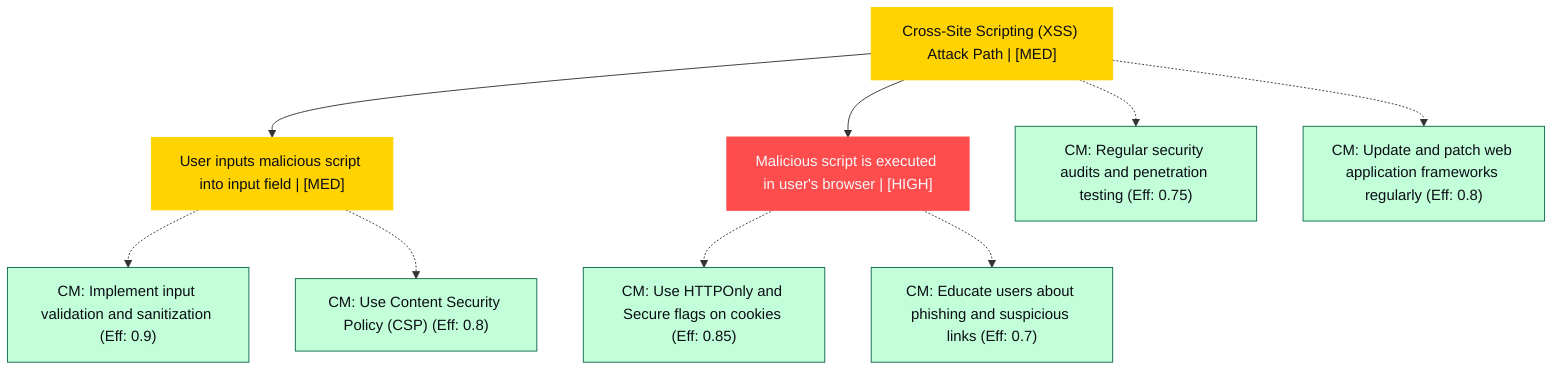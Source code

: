 graph TB
  node_01K63E58GM6E959TM8FMWZXMNJ["Cross-Site Scripting (XSS) Attack Path | [MED]"]:::mediumRisk
  node_01K63E58GM6E959TM8FMWZXMNJ-1["User inputs malicious script into input field | [MED]"]:::mediumRisk
  node_01K63E58GM6E959TM8FMWZXMNJ-1_cm_0["CM: Implement input validation and sanitization (Eff: 0.9)"]:::countermeasure
  node_01K63E58GM6E959TM8FMWZXMNJ-1_cm_1["CM: Use Content Security Policy (CSP) (Eff: 0.8)"]:::countermeasure
  node_01K63E58GM6E959TM8FMWZXMNJ-2["Malicious script is executed in user's browser | [HIGH]"]:::highRisk
  node_01K63E58GM6E959TM8FMWZXMNJ-2_cm_0["CM: Use HTTPOnly and Secure flags on cookies (Eff: 0.85)"]:::countermeasure
  node_01K63E58GM6E959TM8FMWZXMNJ-2_cm_1["CM: Educate users about phishing and suspicious links (Eff: 0.7)"]:::countermeasure
  node_01K63E58GM6E959TM8FMWZXMNJ_cm_0["CM: Regular security audits and penetration testing (Eff: 0.75)"]:::countermeasure
  node_01K63E58GM6E959TM8FMWZXMNJ_cm_1["CM: Update and patch web application frameworks regularly (Eff: 0.8)"]:::countermeasure

  node_01K63E58GM6E959TM8FMWZXMNJ --> node_01K63E58GM6E959TM8FMWZXMNJ-1
  node_01K63E58GM6E959TM8FMWZXMNJ-1 -.-> node_01K63E58GM6E959TM8FMWZXMNJ-1_cm_0
  node_01K63E58GM6E959TM8FMWZXMNJ-1 -.-> node_01K63E58GM6E959TM8FMWZXMNJ-1_cm_1
  node_01K63E58GM6E959TM8FMWZXMNJ --> node_01K63E58GM6E959TM8FMWZXMNJ-2
  node_01K63E58GM6E959TM8FMWZXMNJ-2 -.-> node_01K63E58GM6E959TM8FMWZXMNJ-2_cm_0
  node_01K63E58GM6E959TM8FMWZXMNJ-2 -.-> node_01K63E58GM6E959TM8FMWZXMNJ-2_cm_1
  node_01K63E58GM6E959TM8FMWZXMNJ -.-> node_01K63E58GM6E959TM8FMWZXMNJ_cm_0
  node_01K63E58GM6E959TM8FMWZXMNJ -.-> node_01K63E58GM6E959TM8FMWZXMNJ_cm_1

  classDef andNode fill:#FF4C4C,stroke:#FF4C4C,stroke-width:2px,color:#F5F7FA
  classDef orNode fill:#36FF8F,stroke:#36FF8F,stroke-width:2px,color:#0B0D17
  classDef leafNode fill:#29ABE2,stroke:#29ABE2,stroke-width:2px,color:#F5F7FA
  classDef highRisk fill:#FF4C4C,color:#F5F7FA,stroke:#FF4C4C,stroke-width:2px
  classDef mediumRisk fill:#FFD300,stroke:#FFD300,stroke-width:1px,color:#0B0D17
  classDef lowRisk fill:#FFF2B3,stroke:#FFF2B3,stroke-width:1px,color:#0B0D17
  classDef countermeasure fill:#C2FFD8,stroke:#106B49,stroke-width:1px,color:#0B0D17
  classDef reference fill:#A259FF,stroke:#c3a4ff,stroke-width:1px,stroke-dasharray:3 3,color:#F5F7FA
  classDef mitreNode stroke-dasharray:5 5
  classDef note fill:#ffffcc,stroke:#ffcc00,stroke-width:2px,stroke-dasharray:5 5